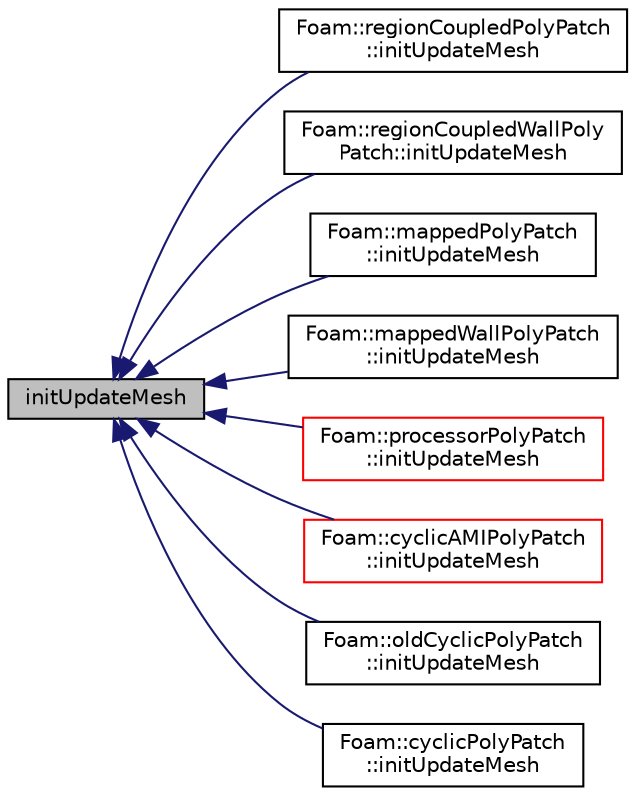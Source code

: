 digraph "initUpdateMesh"
{
  bgcolor="transparent";
  edge [fontname="Helvetica",fontsize="10",labelfontname="Helvetica",labelfontsize="10"];
  node [fontname="Helvetica",fontsize="10",shape=record];
  rankdir="LR";
  Node1 [label="initUpdateMesh",height=0.2,width=0.4,color="black", fillcolor="grey75", style="filled", fontcolor="black"];
  Node1 -> Node2 [dir="back",color="midnightblue",fontsize="10",style="solid",fontname="Helvetica"];
  Node2 [label="Foam::regionCoupledPolyPatch\l::initUpdateMesh",height=0.2,width=0.4,color="black",URL="$a02173.html#aba14098b759b2f349996ba9d0c33544c",tooltip="Initialise the update of the patch topology. "];
  Node1 -> Node3 [dir="back",color="midnightblue",fontsize="10",style="solid",fontname="Helvetica"];
  Node3 [label="Foam::regionCoupledWallPoly\lPatch::initUpdateMesh",height=0.2,width=0.4,color="black",URL="$a02178.html#aba14098b759b2f349996ba9d0c33544c",tooltip="Initialise the update of the patch topology. "];
  Node1 -> Node4 [dir="back",color="midnightblue",fontsize="10",style="solid",fontname="Helvetica"];
  Node4 [label="Foam::mappedPolyPatch\l::initUpdateMesh",height=0.2,width=0.4,color="black",URL="$a01453.html#aba14098b759b2f349996ba9d0c33544c",tooltip="Initialise the update of the patch topology. "];
  Node1 -> Node5 [dir="back",color="midnightblue",fontsize="10",style="solid",fontname="Helvetica"];
  Node5 [label="Foam::mappedWallPolyPatch\l::initUpdateMesh",height=0.2,width=0.4,color="black",URL="$a01459.html#aba14098b759b2f349996ba9d0c33544c",tooltip="Initialise the update of the patch topology. "];
  Node1 -> Node6 [dir="back",color="midnightblue",fontsize="10",style="solid",fontname="Helvetica"];
  Node6 [label="Foam::processorPolyPatch\l::initUpdateMesh",height=0.2,width=0.4,color="red",URL="$a02035.html#aba14098b759b2f349996ba9d0c33544c",tooltip="Initialise the update of the patch topology. "];
  Node1 -> Node7 [dir="back",color="midnightblue",fontsize="10",style="solid",fontname="Helvetica"];
  Node7 [label="Foam::cyclicAMIPolyPatch\l::initUpdateMesh",height=0.2,width=0.4,color="red",URL="$a00481.html#aba14098b759b2f349996ba9d0c33544c",tooltip="Initialise the update of the patch topology. "];
  Node1 -> Node8 [dir="back",color="midnightblue",fontsize="10",style="solid",fontname="Helvetica"];
  Node8 [label="Foam::oldCyclicPolyPatch\l::initUpdateMesh",height=0.2,width=0.4,color="black",URL="$a01743.html#aba14098b759b2f349996ba9d0c33544c",tooltip="Initialise the update of the patch topology. "];
  Node1 -> Node9 [dir="back",color="midnightblue",fontsize="10",style="solid",fontname="Helvetica"];
  Node9 [label="Foam::cyclicPolyPatch\l::initUpdateMesh",height=0.2,width=0.4,color="black",URL="$a00491.html#aba14098b759b2f349996ba9d0c33544c",tooltip="Initialise the update of the patch topology. "];
}
